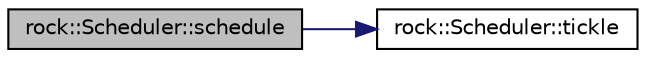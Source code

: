 digraph "rock::Scheduler::schedule"
{
 // LATEX_PDF_SIZE
  edge [fontname="Helvetica",fontsize="10",labelfontname="Helvetica",labelfontsize="10"];
  node [fontname="Helvetica",fontsize="10",shape=record];
  rankdir="LR";
  Node1 [label="rock::Scheduler::schedule",height=0.2,width=0.4,color="black", fillcolor="grey75", style="filled", fontcolor="black",tooltip="调度协程"];
  Node1 -> Node2 [color="midnightblue",fontsize="10",style="solid",fontname="Helvetica"];
  Node2 [label="rock::Scheduler::tickle",height=0.2,width=0.4,color="black", fillcolor="white", style="filled",URL="$classrock_1_1Scheduler.html#af9c7148718b612596faf9ef669722548",tooltip="通知协程调度器有任务了"];
}
